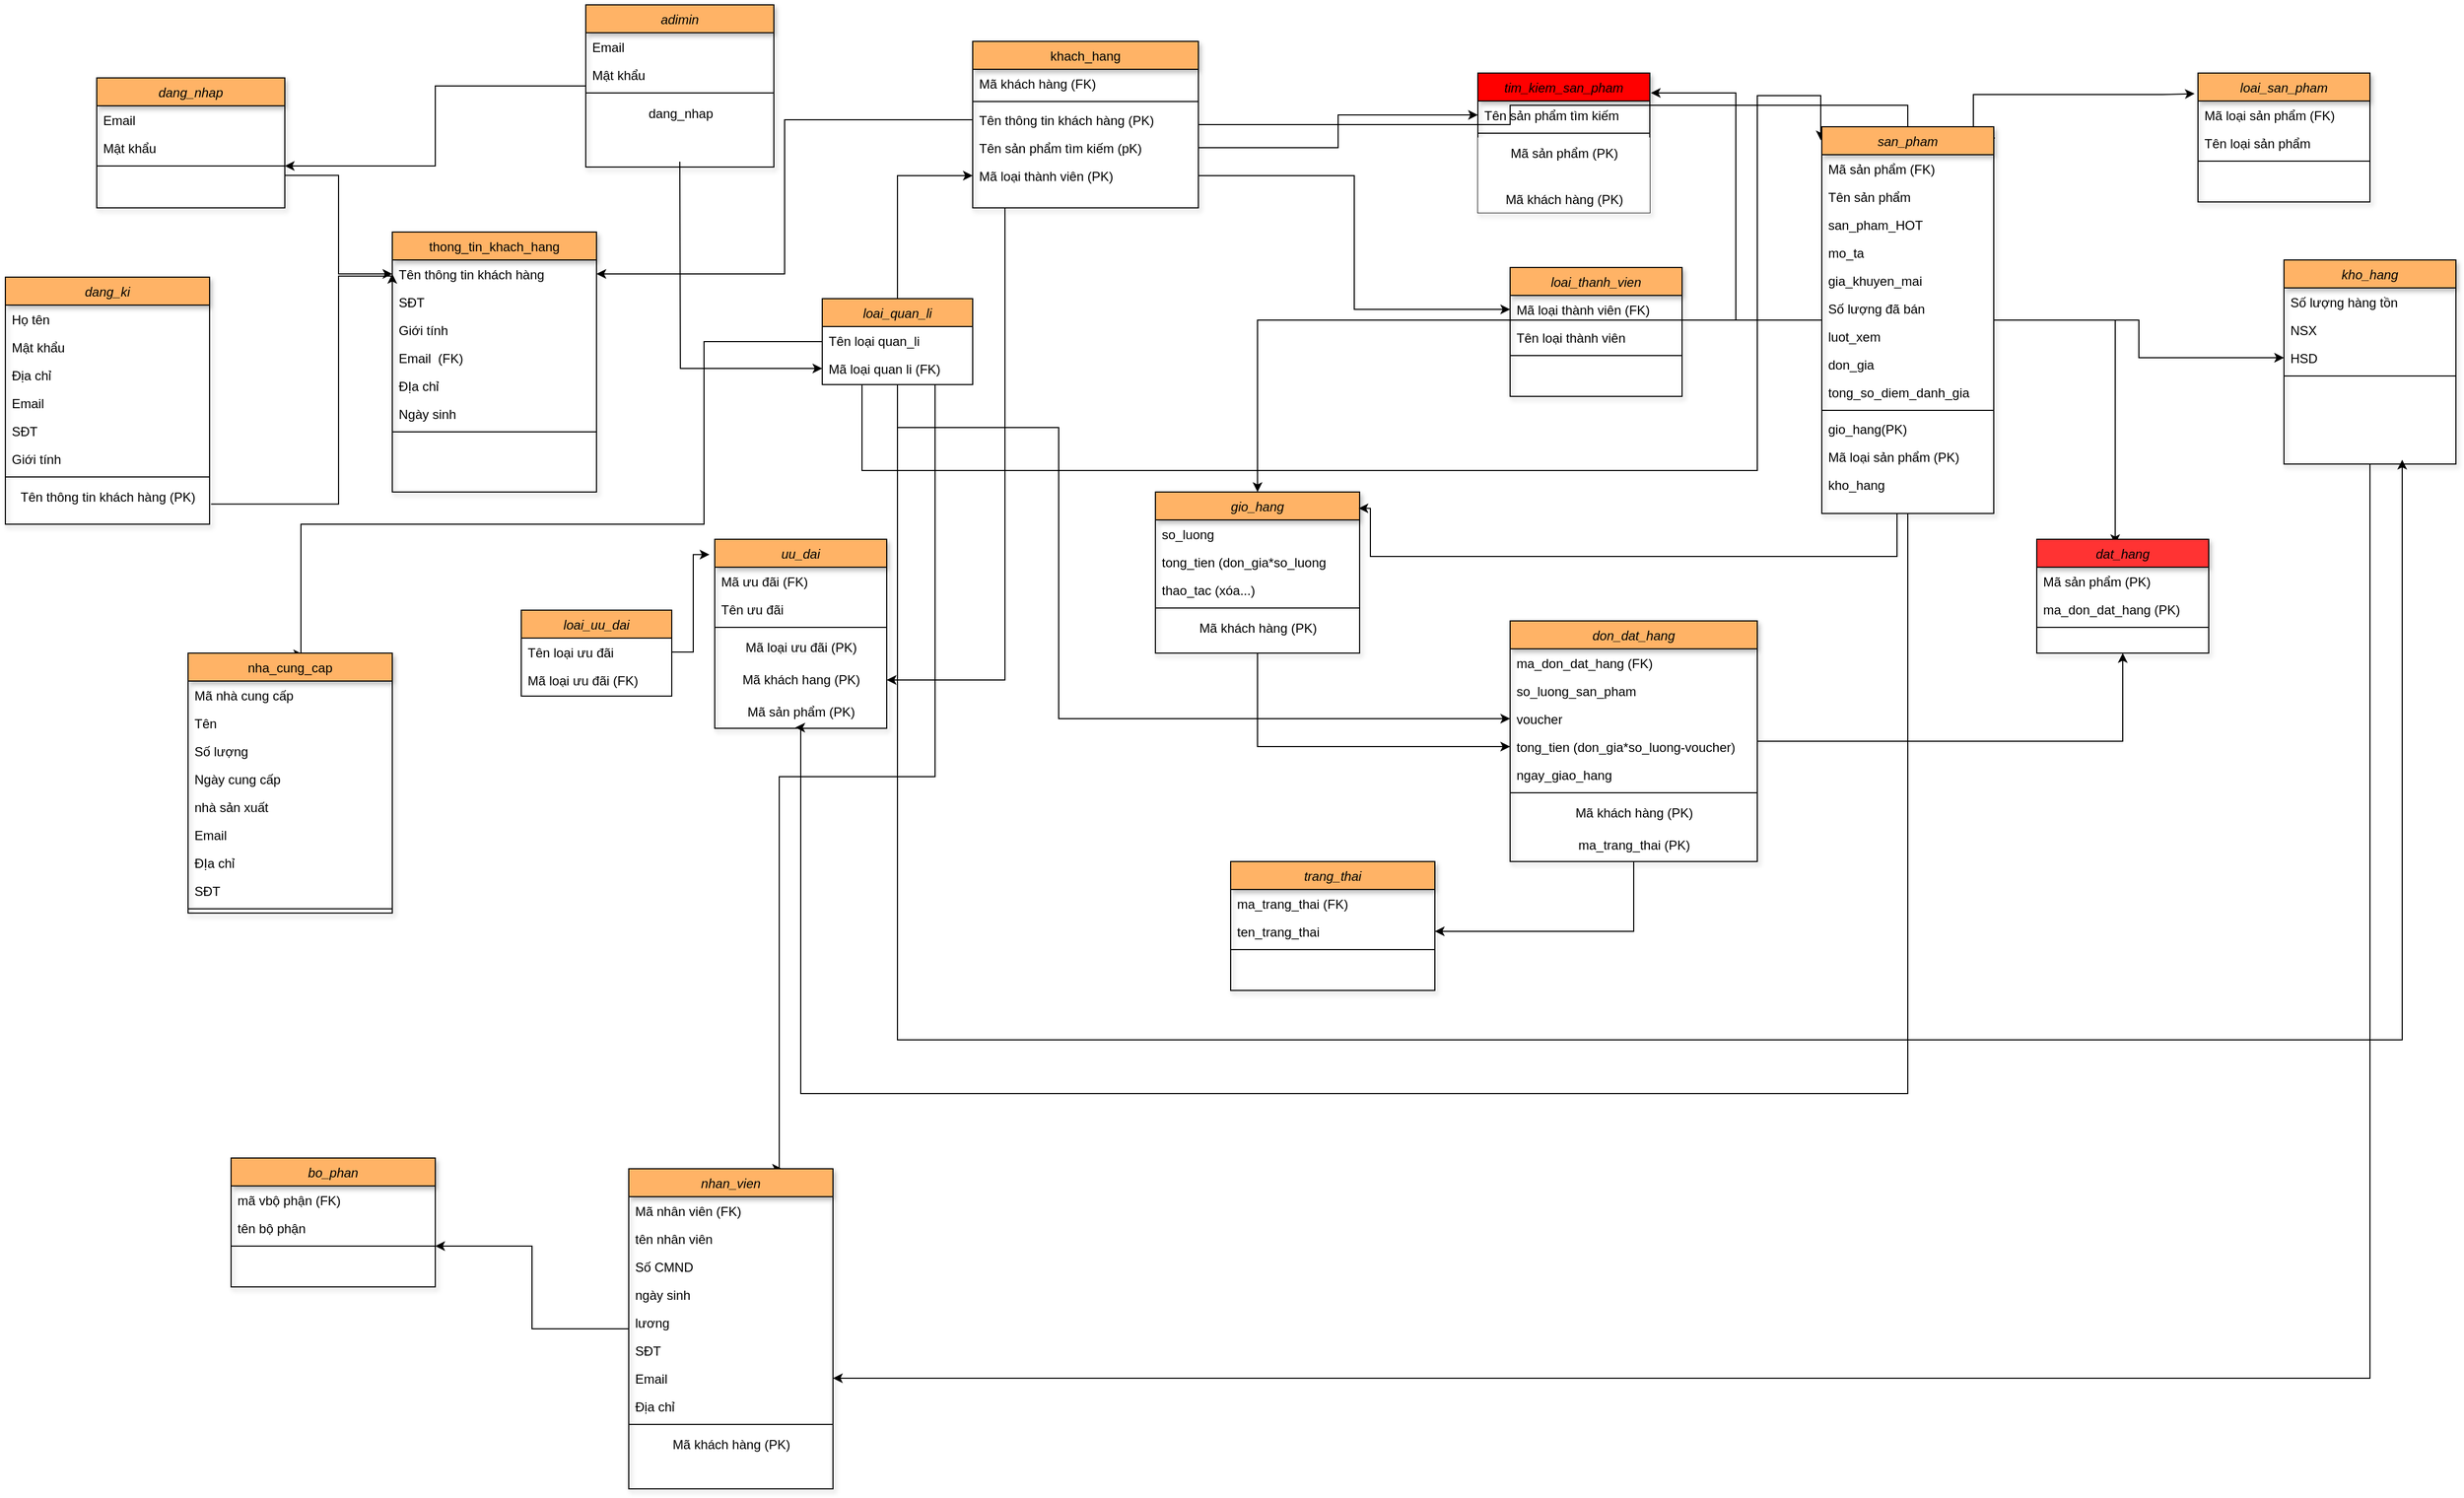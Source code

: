 <mxfile version="20.8.10" type="device" pages="2"><diagram id="C5RBs43oDa-KdzZeNtuy" name="Page-1"><mxGraphModel dx="3497" dy="2056" grid="1" gridSize="10" guides="1" tooltips="1" connect="1" arrows="1" fold="1" page="1" pageScale="1" pageWidth="827" pageHeight="1169" math="0" shadow="0"><root><mxCell id="WIyWlLk6GJQsqaUBKTNV-0"/><mxCell id="WIyWlLk6GJQsqaUBKTNV-1" parent="WIyWlLk6GJQsqaUBKTNV-0"/><mxCell id="0E9y2OOgJmnFyghAX6Ho-14" value="loai_uu_dai" style="swimlane;fontStyle=2;align=center;verticalAlign=top;childLayout=stackLayout;horizontal=1;startSize=26;horizontalStack=0;resizeParent=1;resizeLast=0;collapsible=1;marginBottom=0;rounded=0;shadow=0;strokeWidth=1;fillColor=#FFB366;" vertex="1" parent="WIyWlLk6GJQsqaUBKTNV-1"><mxGeometry x="-660" y="520" width="140" height="80" as="geometry"><mxRectangle x="230" y="140" width="160" height="26" as="alternateBounds"/></mxGeometry></mxCell><mxCell id="0E9y2OOgJmnFyghAX6Ho-16" value="Tên loại ưu đãi" style="text;align=left;verticalAlign=top;spacingLeft=4;spacingRight=4;overflow=hidden;rotatable=0;points=[[0,0.5],[1,0.5]];portConstraint=eastwest;rounded=0;shadow=0;html=0;" vertex="1" parent="0E9y2OOgJmnFyghAX6Ho-14"><mxGeometry y="26" width="140" height="26" as="geometry"/></mxCell><mxCell id="0E9y2OOgJmnFyghAX6Ho-15" value="Mã loại ưu đãi (FK)" style="text;align=left;verticalAlign=top;spacingLeft=4;spacingRight=4;overflow=hidden;rotatable=0;points=[[0,0.5],[1,0.5]];portConstraint=eastwest;shadow=1;" vertex="1" parent="0E9y2OOgJmnFyghAX6Ho-14"><mxGeometry y="52" width="140" height="26" as="geometry"/></mxCell><mxCell id="0E9y2OOgJmnFyghAX6Ho-143" style="edgeStyle=orthogonalEdgeStyle;rounded=0;orthogonalLoop=1;jettySize=auto;html=1;entryX=1;entryY=0.5;entryDx=0;entryDy=0;exitX=0;exitY=0.5;exitDx=0;exitDy=0;" edge="1" parent="WIyWlLk6GJQsqaUBKTNV-1" source="0E9y2OOgJmnFyghAX6Ho-56" target="0E9y2OOgJmnFyghAX6Ho-65"><mxGeometry relative="1" as="geometry"/></mxCell><mxCell id="0E9y2OOgJmnFyghAX6Ho-193" value="" style="edgeStyle=orthogonalEdgeStyle;rounded=0;orthogonalLoop=1;jettySize=auto;html=1;entryX=0.5;entryY=0;entryDx=0;entryDy=0;startArrow=none;" edge="1" parent="WIyWlLk6GJQsqaUBKTNV-1" source="0E9y2OOgJmnFyghAX6Ho-118" target="0E9y2OOgJmnFyghAX6Ho-151"><mxGeometry relative="1" as="geometry"/></mxCell><mxCell id="0E9y2OOgJmnFyghAX6Ho-260" value="" style="edgeStyle=orthogonalEdgeStyle;rounded=0;orthogonalLoop=1;jettySize=auto;html=1;" edge="1" parent="WIyWlLk6GJQsqaUBKTNV-1" source="0E9y2OOgJmnFyghAX6Ho-49" target="0E9y2OOgJmnFyghAX6Ho-257"><mxGeometry relative="1" as="geometry"><Array as="points"><mxPoint x="-210" y="585"/></Array></mxGeometry></mxCell><mxCell id="0E9y2OOgJmnFyghAX6Ho-49" value="khach_hang" style="swimlane;fontStyle=0;align=center;verticalAlign=top;childLayout=stackLayout;horizontal=1;startSize=26;horizontalStack=0;resizeParent=1;resizeLast=0;collapsible=1;marginBottom=0;rounded=0;shadow=1;strokeWidth=1;fillColor=#FFB366;" vertex="1" parent="WIyWlLk6GJQsqaUBKTNV-1"><mxGeometry x="-240" y="-9.5" width="210" height="155" as="geometry"><mxRectangle x="550" y="140" width="160" height="26" as="alternateBounds"/></mxGeometry></mxCell><mxCell id="0E9y2OOgJmnFyghAX6Ho-50" value="Mã khách hàng (FK)" style="text;align=left;verticalAlign=top;spacingLeft=4;spacingRight=4;overflow=hidden;rotatable=0;points=[[0,0.5],[1,0.5]];portConstraint=eastwest;" vertex="1" parent="0E9y2OOgJmnFyghAX6Ho-49"><mxGeometry y="26" width="210" height="26" as="geometry"/></mxCell><mxCell id="0E9y2OOgJmnFyghAX6Ho-55" value="" style="line;html=1;strokeWidth=1;align=left;verticalAlign=middle;spacingTop=-1;spacingLeft=3;spacingRight=3;rotatable=0;labelPosition=right;points=[];portConstraint=eastwest;" vertex="1" parent="0E9y2OOgJmnFyghAX6Ho-49"><mxGeometry y="52" width="210" height="8" as="geometry"/></mxCell><mxCell id="0E9y2OOgJmnFyghAX6Ho-56" value="Tên thông tin khách hàng (PK)" style="text;align=left;verticalAlign=top;spacingLeft=4;spacingRight=4;overflow=hidden;rotatable=0;points=[[0,0.5],[1,0.5]];portConstraint=eastwest;" vertex="1" parent="0E9y2OOgJmnFyghAX6Ho-49"><mxGeometry y="60" width="210" height="26" as="geometry"/></mxCell><mxCell id="0E9y2OOgJmnFyghAX6Ho-57" value="Tên sản phẩm tìm kiếm (pK)" style="text;align=left;verticalAlign=top;spacingLeft=4;spacingRight=4;overflow=hidden;rotatable=0;points=[[0,0.5],[1,0.5]];portConstraint=eastwest;" vertex="1" parent="0E9y2OOgJmnFyghAX6Ho-49"><mxGeometry y="86" width="210" height="26" as="geometry"/></mxCell><mxCell id="0E9y2OOgJmnFyghAX6Ho-90" value="Mã loại thành viên (PK)" style="text;align=left;verticalAlign=top;spacingLeft=4;spacingRight=4;overflow=hidden;rotatable=0;points=[[0,0.5],[1,0.5]];portConstraint=eastwest;" vertex="1" parent="0E9y2OOgJmnFyghAX6Ho-49"><mxGeometry y="112" width="210" height="26" as="geometry"/></mxCell><mxCell id="0E9y2OOgJmnFyghAX6Ho-42" value="uu_dai" style="swimlane;fontStyle=2;align=center;verticalAlign=top;childLayout=stackLayout;horizontal=1;startSize=26;horizontalStack=0;resizeParent=1;resizeLast=0;collapsible=1;marginBottom=0;rounded=0;shadow=1;strokeWidth=1;fillColor=#FFB366;" vertex="1" parent="WIyWlLk6GJQsqaUBKTNV-1"><mxGeometry x="-480" y="454" width="160" height="176" as="geometry"><mxRectangle x="230" y="140" width="160" height="26" as="alternateBounds"/></mxGeometry></mxCell><mxCell id="0E9y2OOgJmnFyghAX6Ho-43" value="Mã ưu đãi (FK)" style="text;align=left;verticalAlign=top;spacingLeft=4;spacingRight=4;overflow=hidden;rotatable=0;points=[[0,0.5],[1,0.5]];portConstraint=eastwest;" vertex="1" parent="0E9y2OOgJmnFyghAX6Ho-42"><mxGeometry y="26" width="160" height="26" as="geometry"/></mxCell><mxCell id="0E9y2OOgJmnFyghAX6Ho-44" value="Tên ưu đãi" style="text;align=left;verticalAlign=top;spacingLeft=4;spacingRight=4;overflow=hidden;rotatable=0;points=[[0,0.5],[1,0.5]];portConstraint=eastwest;rounded=0;shadow=0;html=0;" vertex="1" parent="0E9y2OOgJmnFyghAX6Ho-42"><mxGeometry y="52" width="160" height="26" as="geometry"/></mxCell><mxCell id="0E9y2OOgJmnFyghAX6Ho-46" value="" style="line;html=1;strokeWidth=1;align=left;verticalAlign=middle;spacingTop=-1;spacingLeft=3;spacingRight=3;rotatable=0;labelPosition=right;points=[];portConstraint=eastwest;" vertex="1" parent="0E9y2OOgJmnFyghAX6Ho-42"><mxGeometry y="78" width="160" height="8" as="geometry"/></mxCell><mxCell id="0E9y2OOgJmnFyghAX6Ho-149" value="&lt;span style=&quot;color: rgb(0, 0, 0); font-family: Helvetica; font-size: 12px; font-style: normal; font-variant-ligatures: normal; font-variant-caps: normal; font-weight: 400; letter-spacing: normal; orphans: 2; text-align: left; text-indent: 0px; text-transform: none; widows: 2; word-spacing: 0px; -webkit-text-stroke-width: 0px; background-color: rgb(251, 251, 251); text-decoration-thickness: initial; text-decoration-style: initial; text-decoration-color: initial; float: none; display: inline !important;&quot;&gt;Mã loại ưu đãi (PK)&lt;br&gt;&lt;/span&gt;" style="text;html=1;align=center;verticalAlign=middle;resizable=0;points=[];autosize=1;strokeColor=none;fillColor=none;" vertex="1" parent="0E9y2OOgJmnFyghAX6Ho-42"><mxGeometry y="86" width="160" height="30" as="geometry"/></mxCell><mxCell id="0E9y2OOgJmnFyghAX6Ho-257" value="Mã khách hang (PK)&lt;br&gt;" style="text;html=1;align=center;verticalAlign=middle;resizable=0;points=[];autosize=1;strokeColor=none;fillColor=none;" vertex="1" parent="0E9y2OOgJmnFyghAX6Ho-42"><mxGeometry y="116" width="160" height="30" as="geometry"/></mxCell><mxCell id="0E9y2OOgJmnFyghAX6Ho-258" value="Mã sản phẩm (PK)" style="text;html=1;align=center;verticalAlign=middle;resizable=0;points=[];autosize=1;strokeColor=none;fillColor=none;" vertex="1" parent="0E9y2OOgJmnFyghAX6Ho-42"><mxGeometry y="146" width="160" height="30" as="geometry"/></mxCell><mxCell id="0E9y2OOgJmnFyghAX6Ho-64" value="thong_tin_khach_hang" style="swimlane;fontStyle=0;align=center;verticalAlign=top;childLayout=stackLayout;horizontal=1;startSize=26;horizontalStack=0;resizeParent=1;resizeLast=0;collapsible=1;marginBottom=0;rounded=0;shadow=1;strokeWidth=1;fillColor=#FFB366;" vertex="1" parent="WIyWlLk6GJQsqaUBKTNV-1"><mxGeometry x="-780" y="168" width="190" height="242" as="geometry"><mxRectangle x="550" y="140" width="160" height="26" as="alternateBounds"/></mxGeometry></mxCell><mxCell id="0E9y2OOgJmnFyghAX6Ho-65" value="Tên thông tin khách hàng " style="text;align=left;verticalAlign=top;spacingLeft=4;spacingRight=4;overflow=hidden;rotatable=0;points=[[0,0.5],[1,0.5]];portConstraint=eastwest;" vertex="1" parent="0E9y2OOgJmnFyghAX6Ho-64"><mxGeometry y="26" width="190" height="26" as="geometry"/></mxCell><mxCell id="0E9y2OOgJmnFyghAX6Ho-66" value="SĐT " style="text;align=left;verticalAlign=top;spacingLeft=4;spacingRight=4;overflow=hidden;rotatable=0;points=[[0,0.5],[1,0.5]];portConstraint=eastwest;rounded=0;shadow=0;html=0;" vertex="1" parent="0E9y2OOgJmnFyghAX6Ho-64"><mxGeometry y="52" width="190" height="26" as="geometry"/></mxCell><mxCell id="0E9y2OOgJmnFyghAX6Ho-74" value="Giới tính" style="text;align=left;verticalAlign=top;spacingLeft=4;spacingRight=4;overflow=hidden;rotatable=0;points=[[0,0.5],[1,0.5]];portConstraint=eastwest;rounded=0;shadow=0;html=0;" vertex="1" parent="0E9y2OOgJmnFyghAX6Ho-64"><mxGeometry y="78" width="190" height="26" as="geometry"/></mxCell><mxCell id="0E9y2OOgJmnFyghAX6Ho-67" value="Email  (FK)" style="text;align=left;verticalAlign=top;spacingLeft=4;spacingRight=4;overflow=hidden;rotatable=0;points=[[0,0.5],[1,0.5]];portConstraint=eastwest;rounded=0;shadow=0;html=0;" vertex="1" parent="0E9y2OOgJmnFyghAX6Ho-64"><mxGeometry y="104" width="190" height="26" as="geometry"/></mxCell><mxCell id="0E9y2OOgJmnFyghAX6Ho-68" value="ĐỊa chỉ " style="text;align=left;verticalAlign=top;spacingLeft=4;spacingRight=4;overflow=hidden;rotatable=0;points=[[0,0.5],[1,0.5]];portConstraint=eastwest;rounded=0;shadow=0;html=0;" vertex="1" parent="0E9y2OOgJmnFyghAX6Ho-64"><mxGeometry y="130" width="190" height="26" as="geometry"/></mxCell><mxCell id="0E9y2OOgJmnFyghAX6Ho-69" value="Ngày sinh" style="text;align=left;verticalAlign=top;spacingLeft=4;spacingRight=4;overflow=hidden;rotatable=0;points=[[0,0.5],[1,0.5]];portConstraint=eastwest;rounded=0;shadow=0;html=0;" vertex="1" parent="0E9y2OOgJmnFyghAX6Ho-64"><mxGeometry y="156" width="190" height="26" as="geometry"/></mxCell><mxCell id="0E9y2OOgJmnFyghAX6Ho-70" value="" style="line;html=1;strokeWidth=1;align=left;verticalAlign=middle;spacingTop=-1;spacingLeft=3;spacingRight=3;rotatable=0;labelPosition=right;points=[];portConstraint=eastwest;" vertex="1" parent="0E9y2OOgJmnFyghAX6Ho-64"><mxGeometry y="182" width="190" height="8" as="geometry"/></mxCell><mxCell id="0E9y2OOgJmnFyghAX6Ho-85" value="loai_thanh_vien" style="swimlane;fontStyle=2;align=center;verticalAlign=top;childLayout=stackLayout;horizontal=1;startSize=26;horizontalStack=0;resizeParent=1;resizeLast=0;collapsible=1;marginBottom=0;rounded=0;shadow=1;strokeWidth=1;fillColor=#FFB366;" vertex="1" parent="WIyWlLk6GJQsqaUBKTNV-1"><mxGeometry x="260" y="201" width="160" height="120" as="geometry"><mxRectangle x="230" y="140" width="160" height="26" as="alternateBounds"/></mxGeometry></mxCell><mxCell id="0E9y2OOgJmnFyghAX6Ho-86" value="Mã loại thành viên (FK)" style="text;align=left;verticalAlign=top;spacingLeft=4;spacingRight=4;overflow=hidden;rotatable=0;points=[[0,0.5],[1,0.5]];portConstraint=eastwest;" vertex="1" parent="0E9y2OOgJmnFyghAX6Ho-85"><mxGeometry y="26" width="160" height="26" as="geometry"/></mxCell><mxCell id="0E9y2OOgJmnFyghAX6Ho-87" value="Tên loại thành viên&#10;" style="text;align=left;verticalAlign=top;spacingLeft=4;spacingRight=4;overflow=hidden;rotatable=0;points=[[0,0.5],[1,0.5]];portConstraint=eastwest;rounded=0;shadow=0;html=0;" vertex="1" parent="0E9y2OOgJmnFyghAX6Ho-85"><mxGeometry y="52" width="160" height="26" as="geometry"/></mxCell><mxCell id="0E9y2OOgJmnFyghAX6Ho-88" value="" style="line;html=1;strokeWidth=1;align=left;verticalAlign=middle;spacingTop=-1;spacingLeft=3;spacingRight=3;rotatable=0;labelPosition=right;points=[];portConstraint=eastwest;" vertex="1" parent="0E9y2OOgJmnFyghAX6Ho-85"><mxGeometry y="78" width="160" height="8" as="geometry"/></mxCell><mxCell id="0E9y2OOgJmnFyghAX6Ho-142" style="edgeStyle=orthogonalEdgeStyle;rounded=0;orthogonalLoop=1;jettySize=auto;html=1;entryX=0;entryY=0.5;entryDx=0;entryDy=0;exitX=1.007;exitY=0.707;exitDx=0;exitDy=0;exitPerimeter=0;" edge="1" parent="WIyWlLk6GJQsqaUBKTNV-1" source="0E9y2OOgJmnFyghAX6Ho-138" target="0E9y2OOgJmnFyghAX6Ho-65"><mxGeometry relative="1" as="geometry"><Array as="points"><mxPoint x="-830" y="421"/><mxPoint x="-830" y="209"/><mxPoint x="-780" y="209"/></Array></mxGeometry></mxCell><mxCell id="0E9y2OOgJmnFyghAX6Ho-92" value="dang_ki" style="swimlane;fontStyle=2;align=center;verticalAlign=top;childLayout=stackLayout;horizontal=1;startSize=26;horizontalStack=0;resizeParent=1;resizeLast=0;collapsible=1;marginBottom=0;rounded=0;shadow=1;strokeWidth=1;fillColor=#FFB366;" vertex="1" parent="WIyWlLk6GJQsqaUBKTNV-1"><mxGeometry x="-1140" y="210" width="190" height="230" as="geometry"><mxRectangle x="230" y="140" width="160" height="26" as="alternateBounds"/></mxGeometry></mxCell><mxCell id="0E9y2OOgJmnFyghAX6Ho-94" value="Họ tên" style="text;align=left;verticalAlign=top;spacingLeft=4;spacingRight=4;overflow=hidden;rotatable=0;points=[[0,0.5],[1,0.5]];portConstraint=eastwest;rounded=0;shadow=0;html=0;" vertex="1" parent="0E9y2OOgJmnFyghAX6Ho-92"><mxGeometry y="26" width="190" height="26" as="geometry"/></mxCell><mxCell id="0E9y2OOgJmnFyghAX6Ho-99" value="Mật khẩu" style="text;align=left;verticalAlign=top;spacingLeft=4;spacingRight=4;overflow=hidden;rotatable=0;points=[[0,0.5],[1,0.5]];portConstraint=eastwest;rounded=0;shadow=0;html=0;" vertex="1" parent="0E9y2OOgJmnFyghAX6Ho-92"><mxGeometry y="52" width="190" height="26" as="geometry"/></mxCell><mxCell id="0E9y2OOgJmnFyghAX6Ho-98" value="Địa chỉ" style="text;align=left;verticalAlign=top;spacingLeft=4;spacingRight=4;overflow=hidden;rotatable=0;points=[[0,0.5],[1,0.5]];portConstraint=eastwest;rounded=0;shadow=0;html=0;" vertex="1" parent="0E9y2OOgJmnFyghAX6Ho-92"><mxGeometry y="78" width="190" height="26" as="geometry"/></mxCell><mxCell id="0E9y2OOgJmnFyghAX6Ho-95" value="Email" style="text;align=left;verticalAlign=top;spacingLeft=4;spacingRight=4;overflow=hidden;rotatable=0;points=[[0,0.5],[1,0.5]];portConstraint=eastwest;rounded=0;shadow=0;html=0;" vertex="1" parent="0E9y2OOgJmnFyghAX6Ho-92"><mxGeometry y="104" width="190" height="26" as="geometry"/></mxCell><mxCell id="0E9y2OOgJmnFyghAX6Ho-100" value="SĐT" style="text;align=left;verticalAlign=top;spacingLeft=4;spacingRight=4;overflow=hidden;rotatable=0;points=[[0,0.5],[1,0.5]];portConstraint=eastwest;rounded=0;shadow=0;html=0;" vertex="1" parent="0E9y2OOgJmnFyghAX6Ho-92"><mxGeometry y="130" width="190" height="26" as="geometry"/></mxCell><mxCell id="0E9y2OOgJmnFyghAX6Ho-101" value="Giới tính" style="text;align=left;verticalAlign=top;spacingLeft=4;spacingRight=4;overflow=hidden;rotatable=0;points=[[0,0.5],[1,0.5]];portConstraint=eastwest;rounded=0;shadow=0;html=0;" vertex="1" parent="0E9y2OOgJmnFyghAX6Ho-92"><mxGeometry y="156" width="190" height="26" as="geometry"/></mxCell><mxCell id="0E9y2OOgJmnFyghAX6Ho-96" value="" style="line;html=1;strokeWidth=1;align=left;verticalAlign=middle;spacingTop=-1;spacingLeft=3;spacingRight=3;rotatable=0;labelPosition=right;points=[];portConstraint=eastwest;" vertex="1" parent="0E9y2OOgJmnFyghAX6Ho-92"><mxGeometry y="182" width="190" height="8" as="geometry"/></mxCell><mxCell id="0E9y2OOgJmnFyghAX6Ho-138" value="Tên thông tin khách hàng (PK)" style="text;html=1;align=center;verticalAlign=middle;resizable=0;points=[];autosize=1;strokeColor=none;fillColor=none;" vertex="1" parent="0E9y2OOgJmnFyghAX6Ho-92"><mxGeometry y="190" width="190" height="30" as="geometry"/></mxCell><mxCell id="0E9y2OOgJmnFyghAX6Ho-141" style="edgeStyle=orthogonalEdgeStyle;rounded=0;orthogonalLoop=1;jettySize=auto;html=1;entryX=0;entryY=0.5;entryDx=0;entryDy=0;exitX=1;exitY=0.75;exitDx=0;exitDy=0;" edge="1" parent="WIyWlLk6GJQsqaUBKTNV-1" source="0E9y2OOgJmnFyghAX6Ho-102" target="0E9y2OOgJmnFyghAX6Ho-65"><mxGeometry relative="1" as="geometry"><mxPoint x="-467.725" y="183.79" as="sourcePoint"/></mxGeometry></mxCell><mxCell id="0E9y2OOgJmnFyghAX6Ho-102" value="dang_nhap" style="swimlane;fontStyle=2;align=center;verticalAlign=top;childLayout=stackLayout;horizontal=1;startSize=26;horizontalStack=0;resizeParent=1;resizeLast=0;collapsible=1;marginBottom=0;rounded=0;shadow=1;strokeWidth=1;fillColor=#FFB366;" vertex="1" parent="WIyWlLk6GJQsqaUBKTNV-1"><mxGeometry x="-1055" y="24.5" width="175" height="121" as="geometry"><mxRectangle x="230" y="140" width="160" height="26" as="alternateBounds"/></mxGeometry></mxCell><mxCell id="0E9y2OOgJmnFyghAX6Ho-104" value="Email" style="text;align=left;verticalAlign=top;spacingLeft=4;spacingRight=4;overflow=hidden;rotatable=0;points=[[0,0.5],[1,0.5]];portConstraint=eastwest;rounded=0;shadow=0;html=0;" vertex="1" parent="0E9y2OOgJmnFyghAX6Ho-102"><mxGeometry y="26" width="175" height="26" as="geometry"/></mxCell><mxCell id="0E9y2OOgJmnFyghAX6Ho-105" value="Mật khẩu" style="text;align=left;verticalAlign=top;spacingLeft=4;spacingRight=4;overflow=hidden;rotatable=0;points=[[0,0.5],[1,0.5]];portConstraint=eastwest;rounded=0;shadow=0;html=0;" vertex="1" parent="0E9y2OOgJmnFyghAX6Ho-102"><mxGeometry y="52" width="175" height="26" as="geometry"/></mxCell><mxCell id="0E9y2OOgJmnFyghAX6Ho-110" value="" style="line;html=1;strokeWidth=1;align=left;verticalAlign=middle;spacingTop=-1;spacingLeft=3;spacingRight=3;rotatable=0;labelPosition=right;points=[];portConstraint=eastwest;" vertex="1" parent="0E9y2OOgJmnFyghAX6Ho-102"><mxGeometry y="78" width="175" height="8" as="geometry"/></mxCell><mxCell id="0E9y2OOgJmnFyghAX6Ho-112" value="tim_kiem_san_pham" style="swimlane;fontStyle=2;align=center;verticalAlign=top;childLayout=stackLayout;horizontal=1;startSize=26;horizontalStack=0;resizeParent=1;resizeLast=0;collapsible=1;marginBottom=0;rounded=0;shadow=1;strokeWidth=1;fillColor=#FF0000;" vertex="1" parent="WIyWlLk6GJQsqaUBKTNV-1"><mxGeometry x="230" y="20" width="160" height="130" as="geometry"><mxRectangle x="230" y="140" width="160" height="26" as="alternateBounds"/></mxGeometry></mxCell><mxCell id="0E9y2OOgJmnFyghAX6Ho-113" value="Tên sản phẩm tìm kiếm &#10;" style="text;align=left;verticalAlign=top;spacingLeft=4;spacingRight=4;overflow=hidden;rotatable=0;points=[[0,0.5],[1,0.5]];portConstraint=eastwest;" vertex="1" parent="0E9y2OOgJmnFyghAX6Ho-112"><mxGeometry y="26" width="160" height="26" as="geometry"/></mxCell><mxCell id="0E9y2OOgJmnFyghAX6Ho-116" value="" style="line;html=1;strokeWidth=1;align=left;verticalAlign=middle;spacingTop=-1;spacingLeft=3;spacingRight=3;rotatable=0;labelPosition=right;points=[];portConstraint=eastwest;" vertex="1" parent="0E9y2OOgJmnFyghAX6Ho-112"><mxGeometry y="52" width="160" height="8" as="geometry"/></mxCell><mxCell id="0E9y2OOgJmnFyghAX6Ho-134" value="Mã sản phẩm (PK)" style="text;html=1;align=center;verticalAlign=middle;resizable=0;points=[];autosize=1;strokeColor=none;fillColor=#FFFFFF;shadow=0;" vertex="1" parent="0E9y2OOgJmnFyghAX6Ho-112"><mxGeometry y="60" width="160" height="30" as="geometry"/></mxCell><mxCell id="0E9y2OOgJmnFyghAX6Ho-199" value="&lt;br&gt;&lt;span style=&quot;color: rgb(0, 0, 0); font-family: Helvetica; font-size: 12px; font-style: normal; font-variant-ligatures: normal; font-variant-caps: normal; font-weight: 400; letter-spacing: normal; orphans: 2; text-align: left; text-indent: 0px; text-transform: none; widows: 2; word-spacing: 0px; -webkit-text-stroke-width: 0px; background-color: rgb(251, 251, 251); text-decoration-thickness: initial; text-decoration-style: initial; text-decoration-color: initial; float: none; display: inline !important;&quot;&gt;Mã khách hàng (PK)&lt;/span&gt;&lt;br&gt;" style="text;html=1;align=center;verticalAlign=middle;resizable=0;points=[];autosize=1;strokeColor=none;fillColor=#FFFFFF;" vertex="1" parent="0E9y2OOgJmnFyghAX6Ho-112"><mxGeometry y="90" width="160" height="40" as="geometry"/></mxCell><mxCell id="0E9y2OOgJmnFyghAX6Ho-201" value="" style="edgeStyle=orthogonalEdgeStyle;rounded=0;orthogonalLoop=1;jettySize=auto;html=1;entryX=1.006;entryY=0.142;entryDx=0;entryDy=0;entryPerimeter=0;" edge="1" parent="WIyWlLk6GJQsqaUBKTNV-1" source="0E9y2OOgJmnFyghAX6Ho-118" target="0E9y2OOgJmnFyghAX6Ho-112"><mxGeometry relative="1" as="geometry"><mxPoint x="390" y="100" as="targetPoint"/></mxGeometry></mxCell><mxCell id="0E9y2OOgJmnFyghAX6Ho-209" value="" style="edgeStyle=orthogonalEdgeStyle;rounded=0;orthogonalLoop=1;jettySize=auto;html=1;entryX=0.456;entryY=0.042;entryDx=0;entryDy=0;entryPerimeter=0;" edge="1" parent="WIyWlLk6GJQsqaUBKTNV-1" source="0E9y2OOgJmnFyghAX6Ho-118" target="0E9y2OOgJmnFyghAX6Ho-203"><mxGeometry relative="1" as="geometry"/></mxCell><mxCell id="0E9y2OOgJmnFyghAX6Ho-128" value="loai_san_pham" style="swimlane;fontStyle=2;align=center;verticalAlign=top;childLayout=stackLayout;horizontal=1;startSize=26;horizontalStack=0;resizeParent=1;resizeLast=0;collapsible=1;marginBottom=0;rounded=0;shadow=1;strokeWidth=1;fillColor=#FFB366;" vertex="1" parent="WIyWlLk6GJQsqaUBKTNV-1"><mxGeometry x="900" y="20" width="160" height="120" as="geometry"><mxRectangle x="230" y="140" width="160" height="26" as="alternateBounds"/></mxGeometry></mxCell><mxCell id="0E9y2OOgJmnFyghAX6Ho-129" value="Mã loại sản phẩm (FK)" style="text;align=left;verticalAlign=top;spacingLeft=4;spacingRight=4;overflow=hidden;rotatable=0;points=[[0,0.5],[1,0.5]];portConstraint=eastwest;" vertex="1" parent="0E9y2OOgJmnFyghAX6Ho-128"><mxGeometry y="26" width="160" height="26" as="geometry"/></mxCell><mxCell id="0E9y2OOgJmnFyghAX6Ho-130" value="Tên loại sản phẩm" style="text;align=left;verticalAlign=top;spacingLeft=4;spacingRight=4;overflow=hidden;rotatable=0;points=[[0,0.5],[1,0.5]];portConstraint=eastwest;rounded=0;shadow=0;html=0;" vertex="1" parent="0E9y2OOgJmnFyghAX6Ho-128"><mxGeometry y="52" width="160" height="26" as="geometry"/></mxCell><mxCell id="0E9y2OOgJmnFyghAX6Ho-131" value="" style="line;html=1;strokeWidth=1;align=left;verticalAlign=middle;spacingTop=-1;spacingLeft=3;spacingRight=3;rotatable=0;labelPosition=right;points=[];portConstraint=eastwest;" vertex="1" parent="0E9y2OOgJmnFyghAX6Ho-128"><mxGeometry y="78" width="160" height="8" as="geometry"/></mxCell><mxCell id="0E9y2OOgJmnFyghAX6Ho-145" style="edgeStyle=orthogonalEdgeStyle;rounded=0;orthogonalLoop=1;jettySize=auto;html=1;entryX=0;entryY=0.5;entryDx=0;entryDy=0;" edge="1" parent="WIyWlLk6GJQsqaUBKTNV-1" source="0E9y2OOgJmnFyghAX6Ho-90" target="0E9y2OOgJmnFyghAX6Ho-86"><mxGeometry relative="1" as="geometry"/></mxCell><mxCell id="0E9y2OOgJmnFyghAX6Ho-146" style="edgeStyle=orthogonalEdgeStyle;rounded=0;orthogonalLoop=1;jettySize=auto;html=1;entryX=0;entryY=0.5;entryDx=0;entryDy=0;" edge="1" parent="WIyWlLk6GJQsqaUBKTNV-1" source="0E9y2OOgJmnFyghAX6Ho-57" target="0E9y2OOgJmnFyghAX6Ho-113"><mxGeometry relative="1" as="geometry"/></mxCell><mxCell id="0E9y2OOgJmnFyghAX6Ho-148" style="edgeStyle=orthogonalEdgeStyle;rounded=0;orthogonalLoop=1;jettySize=auto;html=1;entryX=-0.019;entryY=0.16;entryDx=0;entryDy=0;exitX=1.006;exitY=0.029;exitDx=0;exitDy=0;exitPerimeter=0;entryPerimeter=0;" edge="1" parent="WIyWlLk6GJQsqaUBKTNV-1" source="0E9y2OOgJmnFyghAX6Ho-118" target="0E9y2OOgJmnFyghAX6Ho-128"><mxGeometry relative="1" as="geometry"><Array as="points"><mxPoint x="691" y="80"/><mxPoint x="691" y="40"/><mxPoint x="867" y="40"/></Array></mxGeometry></mxCell><mxCell id="0E9y2OOgJmnFyghAX6Ho-183" value="" style="edgeStyle=orthogonalEdgeStyle;rounded=0;orthogonalLoop=1;jettySize=auto;html=1;entryX=0;entryY=0.5;entryDx=0;entryDy=0;" edge="1" parent="WIyWlLk6GJQsqaUBKTNV-1" source="0E9y2OOgJmnFyghAX6Ho-151" target="0E9y2OOgJmnFyghAX6Ho-172"><mxGeometry relative="1" as="geometry"><mxPoint x="-70" y="525" as="targetPoint"/></mxGeometry></mxCell><mxCell id="0E9y2OOgJmnFyghAX6Ho-151" value="gio_hang" style="swimlane;fontStyle=2;align=center;verticalAlign=top;childLayout=stackLayout;horizontal=1;startSize=26;horizontalStack=0;resizeParent=1;resizeLast=0;collapsible=1;marginBottom=0;rounded=0;shadow=1;strokeWidth=1;fillColor=#FFB366;" vertex="1" parent="WIyWlLk6GJQsqaUBKTNV-1"><mxGeometry x="-70" y="410" width="190" height="150" as="geometry"><mxRectangle x="230" y="140" width="160" height="26" as="alternateBounds"/></mxGeometry></mxCell><mxCell id="0E9y2OOgJmnFyghAX6Ho-152" value="so_luong" style="text;align=left;verticalAlign=top;spacingLeft=4;spacingRight=4;overflow=hidden;rotatable=0;points=[[0,0.5],[1,0.5]];portConstraint=eastwest;rounded=0;shadow=0;html=0;" vertex="1" parent="0E9y2OOgJmnFyghAX6Ho-151"><mxGeometry y="26" width="190" height="26" as="geometry"/></mxCell><mxCell id="0E9y2OOgJmnFyghAX6Ho-153" value="tong_tien (don_gia*so_luong" style="text;align=left;verticalAlign=top;spacingLeft=4;spacingRight=4;overflow=hidden;rotatable=0;points=[[0,0.5],[1,0.5]];portConstraint=eastwest;rounded=0;shadow=0;html=0;" vertex="1" parent="0E9y2OOgJmnFyghAX6Ho-151"><mxGeometry y="52" width="190" height="26" as="geometry"/></mxCell><mxCell id="0E9y2OOgJmnFyghAX6Ho-154" value="thao_tac (xóa...)" style="text;align=left;verticalAlign=top;spacingLeft=4;spacingRight=4;overflow=hidden;rotatable=0;points=[[0,0.5],[1,0.5]];portConstraint=eastwest;rounded=0;shadow=0;html=0;" vertex="1" parent="0E9y2OOgJmnFyghAX6Ho-151"><mxGeometry y="78" width="190" height="26" as="geometry"/></mxCell><mxCell id="0E9y2OOgJmnFyghAX6Ho-158" value="" style="line;html=1;strokeWidth=1;align=left;verticalAlign=middle;spacingTop=-1;spacingLeft=3;spacingRight=3;rotatable=0;labelPosition=right;points=[];portConstraint=eastwest;" vertex="1" parent="0E9y2OOgJmnFyghAX6Ho-151"><mxGeometry y="104" width="190" height="8" as="geometry"/></mxCell><mxCell id="0E9y2OOgJmnFyghAX6Ho-197" value="Mã khách hàng (PK)" style="text;html=1;align=center;verticalAlign=middle;resizable=0;points=[];autosize=1;strokeColor=none;fillColor=none;" vertex="1" parent="0E9y2OOgJmnFyghAX6Ho-151"><mxGeometry y="112" width="190" height="30" as="geometry"/></mxCell><mxCell id="0E9y2OOgJmnFyghAX6Ho-162" value="" style="edgeStyle=orthogonalEdgeStyle;rounded=0;orthogonalLoop=1;jettySize=auto;html=1;entryX=-0.031;entryY=0.081;entryDx=0;entryDy=0;entryPerimeter=0;" edge="1" parent="WIyWlLk6GJQsqaUBKTNV-1" source="0E9y2OOgJmnFyghAX6Ho-16" target="0E9y2OOgJmnFyghAX6Ho-42"><mxGeometry relative="1" as="geometry"/></mxCell><mxCell id="0E9y2OOgJmnFyghAX6Ho-211" value="" style="edgeStyle=orthogonalEdgeStyle;rounded=0;orthogonalLoop=1;jettySize=auto;html=1;entryX=0.5;entryY=1;entryDx=0;entryDy=0;" edge="1" parent="WIyWlLk6GJQsqaUBKTNV-1" source="0E9y2OOgJmnFyghAX6Ho-170" target="0E9y2OOgJmnFyghAX6Ho-203"><mxGeometry relative="1" as="geometry"><mxPoint x="940" y="410" as="targetPoint"/></mxGeometry></mxCell><mxCell id="0E9y2OOgJmnFyghAX6Ho-170" value="don_dat_hang" style="swimlane;fontStyle=2;align=center;verticalAlign=top;childLayout=stackLayout;horizontal=1;startSize=26;horizontalStack=0;resizeParent=1;resizeLast=0;collapsible=1;marginBottom=0;rounded=0;shadow=1;strokeWidth=1;fillColor=#FFB366;" vertex="1" parent="WIyWlLk6GJQsqaUBKTNV-1"><mxGeometry x="260" y="530" width="230" height="224" as="geometry"><mxRectangle x="230" y="140" width="160" height="26" as="alternateBounds"/></mxGeometry></mxCell><mxCell id="0E9y2OOgJmnFyghAX6Ho-207" value="ma_don_dat_hang (FK)" style="text;align=left;verticalAlign=top;spacingLeft=4;spacingRight=4;overflow=hidden;rotatable=0;points=[[0,0.5],[1,0.5]];portConstraint=eastwest;rounded=0;shadow=0;html=0;" vertex="1" parent="0E9y2OOgJmnFyghAX6Ho-170"><mxGeometry y="26" width="230" height="26" as="geometry"/></mxCell><mxCell id="0E9y2OOgJmnFyghAX6Ho-171" value="so_luong_san_pham" style="text;align=left;verticalAlign=top;spacingLeft=4;spacingRight=4;overflow=hidden;rotatable=0;points=[[0,0.5],[1,0.5]];portConstraint=eastwest;rounded=0;shadow=0;html=0;" vertex="1" parent="0E9y2OOgJmnFyghAX6Ho-170"><mxGeometry y="52" width="230" height="26" as="geometry"/></mxCell><mxCell id="0E9y2OOgJmnFyghAX6Ho-173" value="voucher" style="text;align=left;verticalAlign=top;spacingLeft=4;spacingRight=4;overflow=hidden;rotatable=0;points=[[0,0.5],[1,0.5]];portConstraint=eastwest;rounded=0;shadow=0;html=0;" vertex="1" parent="0E9y2OOgJmnFyghAX6Ho-170"><mxGeometry y="78" width="230" height="26" as="geometry"/></mxCell><mxCell id="0E9y2OOgJmnFyghAX6Ho-172" value="tong_tien (don_gia*so_luong-voucher)" style="text;align=left;verticalAlign=top;spacingLeft=4;spacingRight=4;overflow=hidden;rotatable=0;points=[[0,0.5],[1,0.5]];portConstraint=eastwest;rounded=0;shadow=0;html=0;" vertex="1" parent="0E9y2OOgJmnFyghAX6Ho-170"><mxGeometry y="104" width="230" height="26" as="geometry"/></mxCell><mxCell id="0E9y2OOgJmnFyghAX6Ho-227" value="ngay_giao_hang" style="text;align=left;verticalAlign=top;spacingLeft=4;spacingRight=4;overflow=hidden;rotatable=0;points=[[0,0.5],[1,0.5]];portConstraint=eastwest;rounded=0;shadow=0;html=0;" vertex="1" parent="0E9y2OOgJmnFyghAX6Ho-170"><mxGeometry y="130" width="230" height="26" as="geometry"/></mxCell><mxCell id="0E9y2OOgJmnFyghAX6Ho-174" value="" style="line;html=1;strokeWidth=1;align=left;verticalAlign=middle;spacingTop=-1;spacingLeft=3;spacingRight=3;rotatable=0;labelPosition=right;points=[];portConstraint=eastwest;" vertex="1" parent="0E9y2OOgJmnFyghAX6Ho-170"><mxGeometry y="156" width="230" height="8" as="geometry"/></mxCell><mxCell id="0E9y2OOgJmnFyghAX6Ho-218" value="Mã khách hàng (PK)" style="text;html=1;align=center;verticalAlign=middle;resizable=0;points=[];autosize=1;strokeColor=none;fillColor=none;" vertex="1" parent="0E9y2OOgJmnFyghAX6Ho-170"><mxGeometry y="164" width="230" height="30" as="geometry"/></mxCell><mxCell id="0E9y2OOgJmnFyghAX6Ho-226" value="ma_trang_thai (PK)" style="text;html=1;align=center;verticalAlign=middle;resizable=0;points=[];autosize=1;strokeColor=none;fillColor=none;" vertex="1" parent="0E9y2OOgJmnFyghAX6Ho-170"><mxGeometry y="194" width="230" height="30" as="geometry"/></mxCell><mxCell id="0E9y2OOgJmnFyghAX6Ho-189" value="" style="edgeStyle=orthogonalEdgeStyle;rounded=0;orthogonalLoop=1;jettySize=auto;html=1;entryX=0.995;entryY=0.101;entryDx=0;entryDy=0;entryPerimeter=0;" edge="1" parent="WIyWlLk6GJQsqaUBKTNV-1" source="0E9y2OOgJmnFyghAX6Ho-118" target="0E9y2OOgJmnFyghAX6Ho-151"><mxGeometry relative="1" as="geometry"><mxPoint x="620" y="350" as="sourcePoint"/><mxPoint x="130" y="470" as="targetPoint"/><Array as="points"><mxPoint x="620" y="470"/><mxPoint x="130" y="470"/><mxPoint x="130" y="426"/></Array></mxGeometry></mxCell><mxCell id="0E9y2OOgJmnFyghAX6Ho-203" value="dat_hang" style="swimlane;fontStyle=2;align=center;verticalAlign=top;childLayout=stackLayout;horizontal=1;startSize=26;horizontalStack=0;resizeParent=1;resizeLast=0;collapsible=1;marginBottom=0;rounded=0;shadow=1;strokeWidth=1;fillColor=#FF3333;" vertex="1" parent="WIyWlLk6GJQsqaUBKTNV-1"><mxGeometry x="750" y="454" width="160" height="106" as="geometry"><mxRectangle x="230" y="140" width="160" height="26" as="alternateBounds"/></mxGeometry></mxCell><mxCell id="0E9y2OOgJmnFyghAX6Ho-204" value="Mã sản phẩm (PK)" style="text;align=left;verticalAlign=top;spacingLeft=4;spacingRight=4;overflow=hidden;rotatable=0;points=[[0,0.5],[1,0.5]];portConstraint=eastwest;" vertex="1" parent="0E9y2OOgJmnFyghAX6Ho-203"><mxGeometry y="26" width="160" height="26" as="geometry"/></mxCell><mxCell id="0E9y2OOgJmnFyghAX6Ho-205" value="ma_don_dat_hang (PK)" style="text;align=left;verticalAlign=top;spacingLeft=4;spacingRight=4;overflow=hidden;rotatable=0;points=[[0,0.5],[1,0.5]];portConstraint=eastwest;rounded=0;shadow=0;html=0;" vertex="1" parent="0E9y2OOgJmnFyghAX6Ho-203"><mxGeometry y="52" width="160" height="26" as="geometry"/></mxCell><mxCell id="0E9y2OOgJmnFyghAX6Ho-206" value="" style="line;html=1;strokeWidth=1;align=left;verticalAlign=middle;spacingTop=-1;spacingLeft=3;spacingRight=3;rotatable=0;labelPosition=right;points=[];portConstraint=eastwest;" vertex="1" parent="0E9y2OOgJmnFyghAX6Ho-203"><mxGeometry y="78" width="160" height="8" as="geometry"/></mxCell><mxCell id="0E9y2OOgJmnFyghAX6Ho-220" value="trang_thai" style="swimlane;fontStyle=2;align=center;verticalAlign=top;childLayout=stackLayout;horizontal=1;startSize=26;horizontalStack=0;resizeParent=1;resizeLast=0;collapsible=1;marginBottom=0;rounded=0;shadow=1;strokeWidth=1;fillColor=#FFB366;" vertex="1" parent="WIyWlLk6GJQsqaUBKTNV-1"><mxGeometry y="754" width="190" height="120" as="geometry"><mxRectangle x="230" y="140" width="160" height="26" as="alternateBounds"/></mxGeometry></mxCell><mxCell id="0E9y2OOgJmnFyghAX6Ho-221" value="ma_trang_thai (FK)" style="text;align=left;verticalAlign=top;spacingLeft=4;spacingRight=4;overflow=hidden;rotatable=0;points=[[0,0.5],[1,0.5]];portConstraint=eastwest;rounded=0;shadow=0;html=0;" vertex="1" parent="0E9y2OOgJmnFyghAX6Ho-220"><mxGeometry y="26" width="190" height="26" as="geometry"/></mxCell><mxCell id="0E9y2OOgJmnFyghAX6Ho-222" value="ten_trang_thai" style="text;align=left;verticalAlign=top;spacingLeft=4;spacingRight=4;overflow=hidden;rotatable=0;points=[[0,0.5],[1,0.5]];portConstraint=eastwest;rounded=0;shadow=0;html=0;" vertex="1" parent="0E9y2OOgJmnFyghAX6Ho-220"><mxGeometry y="52" width="190" height="26" as="geometry"/></mxCell><mxCell id="0E9y2OOgJmnFyghAX6Ho-224" value="" style="line;html=1;strokeWidth=1;align=left;verticalAlign=middle;spacingTop=-1;spacingLeft=3;spacingRight=3;rotatable=0;labelPosition=right;points=[];portConstraint=eastwest;" vertex="1" parent="0E9y2OOgJmnFyghAX6Ho-220"><mxGeometry y="78" width="190" height="8" as="geometry"/></mxCell><mxCell id="0E9y2OOgJmnFyghAX6Ho-230" value="" style="edgeStyle=orthogonalEdgeStyle;rounded=0;orthogonalLoop=1;jettySize=auto;html=1;" edge="1" parent="WIyWlLk6GJQsqaUBKTNV-1" source="0E9y2OOgJmnFyghAX6Ho-226" target="0E9y2OOgJmnFyghAX6Ho-222"><mxGeometry relative="1" as="geometry"/></mxCell><mxCell id="0E9y2OOgJmnFyghAX6Ho-236" value="" style="edgeStyle=orthogonalEdgeStyle;rounded=0;orthogonalLoop=1;jettySize=auto;html=1;" edge="1" parent="WIyWlLk6GJQsqaUBKTNV-1" source="0E9y2OOgJmnFyghAX6Ho-232" target="0E9y2OOgJmnFyghAX6Ho-110"><mxGeometry relative="1" as="geometry"/></mxCell><mxCell id="0E9y2OOgJmnFyghAX6Ho-232" value="adimin" style="swimlane;fontStyle=2;align=center;verticalAlign=top;childLayout=stackLayout;horizontal=1;startSize=26;horizontalStack=0;resizeParent=1;resizeLast=0;collapsible=1;marginBottom=0;rounded=0;shadow=1;strokeWidth=1;fillColor=#FFB366;" vertex="1" parent="WIyWlLk6GJQsqaUBKTNV-1"><mxGeometry x="-600" y="-43.5" width="175" height="151" as="geometry"><mxRectangle x="230" y="140" width="160" height="26" as="alternateBounds"/></mxGeometry></mxCell><mxCell id="0E9y2OOgJmnFyghAX6Ho-233" value="Email" style="text;align=left;verticalAlign=top;spacingLeft=4;spacingRight=4;overflow=hidden;rotatable=0;points=[[0,0.5],[1,0.5]];portConstraint=eastwest;rounded=0;shadow=0;html=0;" vertex="1" parent="0E9y2OOgJmnFyghAX6Ho-232"><mxGeometry y="26" width="175" height="26" as="geometry"/></mxCell><mxCell id="0E9y2OOgJmnFyghAX6Ho-234" value="Mật khẩu" style="text;align=left;verticalAlign=top;spacingLeft=4;spacingRight=4;overflow=hidden;rotatable=0;points=[[0,0.5],[1,0.5]];portConstraint=eastwest;rounded=0;shadow=0;html=0;" vertex="1" parent="0E9y2OOgJmnFyghAX6Ho-232"><mxGeometry y="52" width="175" height="26" as="geometry"/></mxCell><mxCell id="0E9y2OOgJmnFyghAX6Ho-235" value="" style="line;html=1;strokeWidth=1;align=left;verticalAlign=middle;spacingTop=-1;spacingLeft=3;spacingRight=3;rotatable=0;labelPosition=right;points=[];portConstraint=eastwest;" vertex="1" parent="0E9y2OOgJmnFyghAX6Ho-232"><mxGeometry y="78" width="175" height="8" as="geometry"/></mxCell><mxCell id="0E9y2OOgJmnFyghAX6Ho-237" value="dang_nhap" style="text;html=1;align=center;verticalAlign=middle;resizable=0;points=[];autosize=1;strokeColor=none;fillColor=none;" vertex="1" parent="0E9y2OOgJmnFyghAX6Ho-232"><mxGeometry y="86" width="175" height="30" as="geometry"/></mxCell><mxCell id="0E9y2OOgJmnFyghAX6Ho-253" value="" style="edgeStyle=orthogonalEdgeStyle;rounded=0;orthogonalLoop=1;jettySize=auto;html=1;" edge="1" parent="WIyWlLk6GJQsqaUBKTNV-1" source="0E9y2OOgJmnFyghAX6Ho-248" target="0E9y2OOgJmnFyghAX6Ho-90"><mxGeometry relative="1" as="geometry"/></mxCell><mxCell id="0E9y2OOgJmnFyghAX6Ho-254" value="" style="edgeStyle=orthogonalEdgeStyle;rounded=0;orthogonalLoop=1;jettySize=auto;html=1;entryX=-0.006;entryY=0.035;entryDx=0;entryDy=0;entryPerimeter=0;" edge="1" parent="WIyWlLk6GJQsqaUBKTNV-1" source="0E9y2OOgJmnFyghAX6Ho-248" target="0E9y2OOgJmnFyghAX6Ho-118"><mxGeometry relative="1" as="geometry"><Array as="points"><mxPoint x="-343" y="390"/><mxPoint x="490" y="390"/><mxPoint x="490" y="41"/></Array></mxGeometry></mxCell><mxCell id="0E9y2OOgJmnFyghAX6Ho-255" value="" style="edgeStyle=orthogonalEdgeStyle;rounded=0;orthogonalLoop=1;jettySize=auto;html=1;" edge="1" parent="WIyWlLk6GJQsqaUBKTNV-1" source="0E9y2OOgJmnFyghAX6Ho-248" target="0E9y2OOgJmnFyghAX6Ho-170"><mxGeometry relative="1" as="geometry"><Array as="points"><mxPoint x="-160" y="350"/><mxPoint x="-160" y="621"/></Array></mxGeometry></mxCell><mxCell id="0E9y2OOgJmnFyghAX6Ho-298" value="" style="edgeStyle=orthogonalEdgeStyle;rounded=0;orthogonalLoop=1;jettySize=auto;html=1;entryX=0.563;entryY=0.005;entryDx=0;entryDy=0;entryPerimeter=0;" edge="1" parent="WIyWlLk6GJQsqaUBKTNV-1" source="0E9y2OOgJmnFyghAX6Ho-248" target="0E9y2OOgJmnFyghAX6Ho-271"><mxGeometry relative="1" as="geometry"><Array as="points"><mxPoint x="-490" y="270"/><mxPoint x="-490" y="440"/><mxPoint x="-865" y="440"/><mxPoint x="-865" y="561"/></Array></mxGeometry></mxCell><mxCell id="0E9y2OOgJmnFyghAX6Ho-248" value="loai_quan_li" style="swimlane;fontStyle=2;align=center;verticalAlign=top;childLayout=stackLayout;horizontal=1;startSize=26;horizontalStack=0;resizeParent=1;resizeLast=0;collapsible=1;marginBottom=0;rounded=0;shadow=0;strokeWidth=1;fillColor=#FFB366;" vertex="1" parent="WIyWlLk6GJQsqaUBKTNV-1"><mxGeometry x="-380" y="230" width="140" height="80" as="geometry"><mxRectangle x="230" y="140" width="160" height="26" as="alternateBounds"/></mxGeometry></mxCell><mxCell id="0E9y2OOgJmnFyghAX6Ho-249" value="Tên loại quan_li" style="text;align=left;verticalAlign=top;spacingLeft=4;spacingRight=4;overflow=hidden;rotatable=0;points=[[0,0.5],[1,0.5]];portConstraint=eastwest;rounded=0;shadow=0;html=0;" vertex="1" parent="0E9y2OOgJmnFyghAX6Ho-248"><mxGeometry y="26" width="140" height="26" as="geometry"/></mxCell><mxCell id="0E9y2OOgJmnFyghAX6Ho-250" value="Mã loại quan li (FK)" style="text;align=left;verticalAlign=top;spacingLeft=4;spacingRight=4;overflow=hidden;rotatable=0;points=[[0,0.5],[1,0.5]];portConstraint=eastwest;shadow=1;" vertex="1" parent="0E9y2OOgJmnFyghAX6Ho-248"><mxGeometry y="52" width="140" height="26" as="geometry"/></mxCell><mxCell id="0E9y2OOgJmnFyghAX6Ho-252" value="" style="edgeStyle=orthogonalEdgeStyle;rounded=0;orthogonalLoop=1;jettySize=auto;html=1;" edge="1" parent="WIyWlLk6GJQsqaUBKTNV-1" target="0E9y2OOgJmnFyghAX6Ho-250"><mxGeometry relative="1" as="geometry"><mxPoint x="-512.5" y="102.5" as="sourcePoint"/></mxGeometry></mxCell><mxCell id="0E9y2OOgJmnFyghAX6Ho-261" value="" style="edgeStyle=orthogonalEdgeStyle;rounded=0;orthogonalLoop=1;jettySize=auto;html=1;entryX=0.5;entryY=0;entryDx=0;entryDy=0;endArrow=none;" edge="1" parent="WIyWlLk6GJQsqaUBKTNV-1" source="0E9y2OOgJmnFyghAX6Ho-49" target="0E9y2OOgJmnFyghAX6Ho-118"><mxGeometry relative="1" as="geometry"><mxPoint x="-135.0" y="145.5" as="sourcePoint"/><mxPoint x="25.0" y="410" as="targetPoint"/></mxGeometry></mxCell><mxCell id="0E9y2OOgJmnFyghAX6Ho-262" value="" style="edgeStyle=orthogonalEdgeStyle;rounded=0;orthogonalLoop=1;jettySize=auto;html=1;entryX=0.469;entryY=0.975;entryDx=0;entryDy=0;entryPerimeter=0;" edge="1" parent="WIyWlLk6GJQsqaUBKTNV-1" source="0E9y2OOgJmnFyghAX6Ho-118" target="0E9y2OOgJmnFyghAX6Ho-258"><mxGeometry relative="1" as="geometry"><Array as="points"><mxPoint x="630" y="970"/><mxPoint x="-400" y="970"/><mxPoint x="-400" y="629"/></Array></mxGeometry></mxCell><mxCell id="0E9y2OOgJmnFyghAX6Ho-270" value="" style="edgeStyle=orthogonalEdgeStyle;rounded=0;orthogonalLoop=1;jettySize=auto;html=1;" edge="1" parent="WIyWlLk6GJQsqaUBKTNV-1" source="0E9y2OOgJmnFyghAX6Ho-118" target="0E9y2OOgJmnFyghAX6Ho-123"><mxGeometry relative="1" as="geometry"/></mxCell><mxCell id="0E9y2OOgJmnFyghAX6Ho-118" value="san_pham" style="swimlane;fontStyle=2;align=center;verticalAlign=top;childLayout=stackLayout;horizontal=1;startSize=26;horizontalStack=0;resizeParent=1;resizeLast=0;collapsible=1;marginBottom=0;rounded=0;shadow=1;strokeWidth=1;fillColor=#FFB366;" vertex="1" parent="WIyWlLk6GJQsqaUBKTNV-1"><mxGeometry x="550" y="70" width="160" height="360" as="geometry"><mxRectangle x="230" y="140" width="160" height="26" as="alternateBounds"/></mxGeometry></mxCell><mxCell id="0E9y2OOgJmnFyghAX6Ho-119" value="Mã sản phẩm (FK)" style="text;align=left;verticalAlign=top;spacingLeft=4;spacingRight=4;overflow=hidden;rotatable=0;points=[[0,0.5],[1,0.5]];portConstraint=eastwest;rounded=0;shadow=0;html=0;" vertex="1" parent="0E9y2OOgJmnFyghAX6Ho-118"><mxGeometry y="26" width="160" height="26" as="geometry"/></mxCell><mxCell id="0E9y2OOgJmnFyghAX6Ho-120" value="Tên sản phẩm" style="text;align=left;verticalAlign=top;spacingLeft=4;spacingRight=4;overflow=hidden;rotatable=0;points=[[0,0.5],[1,0.5]];portConstraint=eastwest;rounded=0;shadow=0;html=0;" vertex="1" parent="0E9y2OOgJmnFyghAX6Ho-118"><mxGeometry y="52" width="160" height="26" as="geometry"/></mxCell><mxCell id="0E9y2OOgJmnFyghAX6Ho-216" value="san_pham_HOT" style="text;align=left;verticalAlign=top;spacingLeft=4;spacingRight=4;overflow=hidden;rotatable=0;points=[[0,0.5],[1,0.5]];portConstraint=eastwest;rounded=0;shadow=0;html=0;" vertex="1" parent="0E9y2OOgJmnFyghAX6Ho-118"><mxGeometry y="78" width="160" height="26" as="geometry"/></mxCell><mxCell id="0E9y2OOgJmnFyghAX6Ho-215" value="mo_ta" style="text;align=left;verticalAlign=top;spacingLeft=4;spacingRight=4;overflow=hidden;rotatable=0;points=[[0,0.5],[1,0.5]];portConstraint=eastwest;rounded=0;shadow=0;html=0;" vertex="1" parent="0E9y2OOgJmnFyghAX6Ho-118"><mxGeometry y="104" width="160" height="26" as="geometry"/></mxCell><mxCell id="0E9y2OOgJmnFyghAX6Ho-214" value="gia_khuyen_mai" style="text;align=left;verticalAlign=top;spacingLeft=4;spacingRight=4;overflow=hidden;rotatable=0;points=[[0,0.5],[1,0.5]];portConstraint=eastwest;rounded=0;shadow=0;html=0;" vertex="1" parent="0E9y2OOgJmnFyghAX6Ho-118"><mxGeometry y="130" width="160" height="26" as="geometry"/></mxCell><mxCell id="0E9y2OOgJmnFyghAX6Ho-124" value="Số lượng đã bán" style="text;align=left;verticalAlign=top;spacingLeft=4;spacingRight=4;overflow=hidden;rotatable=0;points=[[0,0.5],[1,0.5]];portConstraint=eastwest;rounded=0;shadow=0;html=0;" vertex="1" parent="0E9y2OOgJmnFyghAX6Ho-118"><mxGeometry y="156" width="160" height="26" as="geometry"/></mxCell><mxCell id="0E9y2OOgJmnFyghAX6Ho-212" value="luot_xem" style="text;align=left;verticalAlign=top;spacingLeft=4;spacingRight=4;overflow=hidden;rotatable=0;points=[[0,0.5],[1,0.5]];portConstraint=eastwest;rounded=0;shadow=0;html=0;" vertex="1" parent="0E9y2OOgJmnFyghAX6Ho-118"><mxGeometry y="182" width="160" height="26" as="geometry"/></mxCell><mxCell id="0E9y2OOgJmnFyghAX6Ho-161" value="don_gia" style="text;align=left;verticalAlign=top;spacingLeft=4;spacingRight=4;overflow=hidden;rotatable=0;points=[[0,0.5],[1,0.5]];portConstraint=eastwest;rounded=0;shadow=0;html=0;" vertex="1" parent="0E9y2OOgJmnFyghAX6Ho-118"><mxGeometry y="208" width="160" height="26" as="geometry"/></mxCell><mxCell id="0E9y2OOgJmnFyghAX6Ho-217" value="tong_so_diem_danh_gia" style="text;align=left;verticalAlign=top;spacingLeft=4;spacingRight=4;overflow=hidden;rotatable=0;points=[[0,0.5],[1,0.5]];portConstraint=eastwest;rounded=0;shadow=0;html=0;" vertex="1" parent="0E9y2OOgJmnFyghAX6Ho-118"><mxGeometry y="234" width="160" height="26" as="geometry"/></mxCell><mxCell id="0E9y2OOgJmnFyghAX6Ho-125" value="" style="line;html=1;strokeWidth=1;align=left;verticalAlign=middle;spacingTop=-1;spacingLeft=3;spacingRight=3;rotatable=0;labelPosition=right;points=[];portConstraint=eastwest;" vertex="1" parent="0E9y2OOgJmnFyghAX6Ho-118"><mxGeometry y="260" width="160" height="8" as="geometry"/></mxCell><mxCell id="0E9y2OOgJmnFyghAX6Ho-126" value="gio_hang(PK)" style="text;align=left;verticalAlign=top;spacingLeft=4;spacingRight=4;overflow=hidden;rotatable=0;points=[[0,0.5],[1,0.5]];portConstraint=eastwest;" vertex="1" parent="0E9y2OOgJmnFyghAX6Ho-118"><mxGeometry y="268" width="160" height="26" as="geometry"/></mxCell><mxCell id="0E9y2OOgJmnFyghAX6Ho-196" value="Mã loại sản phẩm (PK)" style="text;align=left;verticalAlign=top;spacingLeft=4;spacingRight=4;overflow=hidden;rotatable=0;points=[[0,0.5],[1,0.5]];portConstraint=eastwest;" vertex="1" parent="0E9y2OOgJmnFyghAX6Ho-118"><mxGeometry y="294" width="160" height="26" as="geometry"/></mxCell><mxCell id="0E9y2OOgJmnFyghAX6Ho-268" value="kho_hang" style="text;align=left;verticalAlign=top;spacingLeft=4;spacingRight=4;overflow=hidden;rotatable=0;points=[[0,0.5],[1,0.5]];portConstraint=eastwest;" vertex="1" parent="0E9y2OOgJmnFyghAX6Ho-118"><mxGeometry y="320" width="160" height="26" as="geometry"/></mxCell><mxCell id="0E9y2OOgJmnFyghAX6Ho-299" value="" style="edgeStyle=orthogonalEdgeStyle;rounded=0;orthogonalLoop=1;jettySize=auto;html=1;fillColor=#FF9999;" edge="1" parent="WIyWlLk6GJQsqaUBKTNV-1" source="0E9y2OOgJmnFyghAX6Ho-263" target="0E9y2OOgJmnFyghAX6Ho-290"><mxGeometry relative="1" as="geometry"/></mxCell><mxCell id="0E9y2OOgJmnFyghAX6Ho-263" value="kho_hang" style="swimlane;fontStyle=2;align=center;verticalAlign=top;childLayout=stackLayout;horizontal=1;startSize=26;horizontalStack=0;resizeParent=1;resizeLast=0;collapsible=1;marginBottom=0;rounded=0;shadow=1;strokeWidth=1;fillColor=#FFB366;" vertex="1" parent="WIyWlLk6GJQsqaUBKTNV-1"><mxGeometry x="980" y="194" width="160" height="190" as="geometry"><mxRectangle x="230" y="140" width="160" height="26" as="alternateBounds"/></mxGeometry></mxCell><mxCell id="0E9y2OOgJmnFyghAX6Ho-127" value="Số lượng hàng tồn" style="text;align=left;verticalAlign=top;spacingLeft=4;spacingRight=4;overflow=hidden;rotatable=0;points=[[0,0.5],[1,0.5]];portConstraint=eastwest;rounded=0;shadow=0;html=0;" vertex="1" parent="0E9y2OOgJmnFyghAX6Ho-263"><mxGeometry y="26" width="160" height="26" as="geometry"/></mxCell><mxCell id="0E9y2OOgJmnFyghAX6Ho-122" value="NSX" style="text;align=left;verticalAlign=top;spacingLeft=4;spacingRight=4;overflow=hidden;rotatable=0;points=[[0,0.5],[1,0.5]];portConstraint=eastwest;rounded=0;shadow=0;html=0;" vertex="1" parent="0E9y2OOgJmnFyghAX6Ho-263"><mxGeometry y="52" width="160" height="26" as="geometry"/></mxCell><mxCell id="0E9y2OOgJmnFyghAX6Ho-123" value="HSD" style="text;align=left;verticalAlign=top;spacingLeft=4;spacingRight=4;overflow=hidden;rotatable=0;points=[[0,0.5],[1,0.5]];portConstraint=eastwest;rounded=0;shadow=0;html=0;" vertex="1" parent="0E9y2OOgJmnFyghAX6Ho-263"><mxGeometry y="78" width="160" height="26" as="geometry"/></mxCell><mxCell id="0E9y2OOgJmnFyghAX6Ho-266" value="" style="line;html=1;strokeWidth=1;align=left;verticalAlign=middle;spacingTop=-1;spacingLeft=3;spacingRight=3;rotatable=0;labelPosition=right;points=[];portConstraint=eastwest;" vertex="1" parent="0E9y2OOgJmnFyghAX6Ho-263"><mxGeometry y="104" width="160" height="8" as="geometry"/></mxCell><mxCell id="0E9y2OOgJmnFyghAX6Ho-269" value="" style="edgeStyle=orthogonalEdgeStyle;rounded=0;orthogonalLoop=1;jettySize=auto;html=1;exitX=0.5;exitY=1;exitDx=0;exitDy=0;" edge="1" parent="WIyWlLk6GJQsqaUBKTNV-1" source="0E9y2OOgJmnFyghAX6Ho-248"><mxGeometry relative="1" as="geometry"><mxPoint x="1090" y="380" as="targetPoint"/><Array as="points"><mxPoint x="-300" y="920"/><mxPoint x="1077" y="920"/></Array></mxGeometry></mxCell><mxCell id="0E9y2OOgJmnFyghAX6Ho-271" value="nha_cung_cap" style="swimlane;fontStyle=0;align=center;verticalAlign=top;childLayout=stackLayout;horizontal=1;startSize=26;horizontalStack=0;resizeParent=1;resizeLast=0;collapsible=1;marginBottom=0;rounded=0;shadow=1;strokeWidth=1;fillColor=#FFB366;" vertex="1" parent="WIyWlLk6GJQsqaUBKTNV-1"><mxGeometry x="-970" y="560" width="190" height="242" as="geometry"><mxRectangle x="550" y="140" width="160" height="26" as="alternateBounds"/></mxGeometry></mxCell><mxCell id="0E9y2OOgJmnFyghAX6Ho-272" value="Mã nhà cung cấp" style="text;align=left;verticalAlign=top;spacingLeft=4;spacingRight=4;overflow=hidden;rotatable=0;points=[[0,0.5],[1,0.5]];portConstraint=eastwest;" vertex="1" parent="0E9y2OOgJmnFyghAX6Ho-271"><mxGeometry y="26" width="190" height="26" as="geometry"/></mxCell><mxCell id="0E9y2OOgJmnFyghAX6Ho-273" value="Tên " style="text;align=left;verticalAlign=top;spacingLeft=4;spacingRight=4;overflow=hidden;rotatable=0;points=[[0,0.5],[1,0.5]];portConstraint=eastwest;rounded=0;shadow=0;html=0;" vertex="1" parent="0E9y2OOgJmnFyghAX6Ho-271"><mxGeometry y="52" width="190" height="26" as="geometry"/></mxCell><mxCell id="0E9y2OOgJmnFyghAX6Ho-274" value="Số lượng " style="text;align=left;verticalAlign=top;spacingLeft=4;spacingRight=4;overflow=hidden;rotatable=0;points=[[0,0.5],[1,0.5]];portConstraint=eastwest;rounded=0;shadow=0;html=0;" vertex="1" parent="0E9y2OOgJmnFyghAX6Ho-271"><mxGeometry y="78" width="190" height="26" as="geometry"/></mxCell><mxCell id="0E9y2OOgJmnFyghAX6Ho-279" value="Ngày cung cấp" style="text;align=left;verticalAlign=top;spacingLeft=4;spacingRight=4;overflow=hidden;rotatable=0;points=[[0,0.5],[1,0.5]];portConstraint=eastwest;rounded=0;shadow=0;html=0;" vertex="1" parent="0E9y2OOgJmnFyghAX6Ho-271"><mxGeometry y="104" width="190" height="26" as="geometry"/></mxCell><mxCell id="0E9y2OOgJmnFyghAX6Ho-228" value="nhà sản xuất" style="text;align=left;verticalAlign=top;spacingLeft=4;spacingRight=4;overflow=hidden;rotatable=0;points=[[0,0.5],[1,0.5]];portConstraint=eastwest;rounded=0;shadow=0;html=0;" vertex="1" parent="0E9y2OOgJmnFyghAX6Ho-271"><mxGeometry y="130" width="190" height="26" as="geometry"/></mxCell><mxCell id="0E9y2OOgJmnFyghAX6Ho-275" value="Email  " style="text;align=left;verticalAlign=top;spacingLeft=4;spacingRight=4;overflow=hidden;rotatable=0;points=[[0,0.5],[1,0.5]];portConstraint=eastwest;rounded=0;shadow=0;html=0;" vertex="1" parent="0E9y2OOgJmnFyghAX6Ho-271"><mxGeometry y="156" width="190" height="26" as="geometry"/></mxCell><mxCell id="0E9y2OOgJmnFyghAX6Ho-276" value="ĐỊa chỉ " style="text;align=left;verticalAlign=top;spacingLeft=4;spacingRight=4;overflow=hidden;rotatable=0;points=[[0,0.5],[1,0.5]];portConstraint=eastwest;rounded=0;shadow=0;html=0;" vertex="1" parent="0E9y2OOgJmnFyghAX6Ho-271"><mxGeometry y="182" width="190" height="26" as="geometry"/></mxCell><mxCell id="0E9y2OOgJmnFyghAX6Ho-277" value="SĐT" style="text;align=left;verticalAlign=top;spacingLeft=4;spacingRight=4;overflow=hidden;rotatable=0;points=[[0,0.5],[1,0.5]];portConstraint=eastwest;rounded=0;shadow=0;html=0;" vertex="1" parent="0E9y2OOgJmnFyghAX6Ho-271"><mxGeometry y="208" width="190" height="26" as="geometry"/></mxCell><mxCell id="0E9y2OOgJmnFyghAX6Ho-278" value="" style="line;html=1;strokeWidth=1;align=left;verticalAlign=middle;spacingTop=-1;spacingLeft=3;spacingRight=3;rotatable=0;labelPosition=right;points=[];portConstraint=eastwest;" vertex="1" parent="0E9y2OOgJmnFyghAX6Ho-271"><mxGeometry y="234" width="190" height="8" as="geometry"/></mxCell><mxCell id="0E9y2OOgJmnFyghAX6Ho-296" value="" style="edgeStyle=orthogonalEdgeStyle;rounded=0;orthogonalLoop=1;jettySize=auto;html=1;" edge="1" parent="WIyWlLk6GJQsqaUBKTNV-1" source="0E9y2OOgJmnFyghAX6Ho-280" target="0E9y2OOgJmnFyghAX6Ho-295"><mxGeometry relative="1" as="geometry"/></mxCell><mxCell id="0E9y2OOgJmnFyghAX6Ho-301" value="" style="edgeStyle=orthogonalEdgeStyle;rounded=0;orthogonalLoop=1;jettySize=auto;html=1;entryX=0.75;entryY=0;entryDx=0;entryDy=0;exitX=0.75;exitY=1;exitDx=0;exitDy=0;" edge="1" parent="WIyWlLk6GJQsqaUBKTNV-1" source="0E9y2OOgJmnFyghAX6Ho-248" target="0E9y2OOgJmnFyghAX6Ho-280"><mxGeometry relative="1" as="geometry"><mxPoint x="-430" y="1010" as="targetPoint"/><Array as="points"><mxPoint x="-275" y="675"/><mxPoint x="-420" y="675"/><mxPoint x="-420" y="1040"/></Array></mxGeometry></mxCell><mxCell id="0E9y2OOgJmnFyghAX6Ho-280" value="nhan_vien" style="swimlane;fontStyle=2;align=center;verticalAlign=top;childLayout=stackLayout;horizontal=1;startSize=26;horizontalStack=0;resizeParent=1;resizeLast=0;collapsible=1;marginBottom=0;rounded=0;shadow=1;strokeWidth=1;fillColor=#FFB366;" vertex="1" parent="WIyWlLk6GJQsqaUBKTNV-1"><mxGeometry x="-560" y="1040" width="190" height="298" as="geometry"><mxRectangle x="230" y="140" width="160" height="26" as="alternateBounds"/></mxGeometry></mxCell><mxCell id="0E9y2OOgJmnFyghAX6Ho-281" value="Mã nhân viên (FK)" style="text;align=left;verticalAlign=top;spacingLeft=4;spacingRight=4;overflow=hidden;rotatable=0;points=[[0,0.5],[1,0.5]];portConstraint=eastwest;rounded=0;shadow=0;html=0;" vertex="1" parent="0E9y2OOgJmnFyghAX6Ho-280"><mxGeometry y="26" width="190" height="26" as="geometry"/></mxCell><mxCell id="0E9y2OOgJmnFyghAX6Ho-282" value="tên nhân viên" style="text;align=left;verticalAlign=top;spacingLeft=4;spacingRight=4;overflow=hidden;rotatable=0;points=[[0,0.5],[1,0.5]];portConstraint=eastwest;rounded=0;shadow=0;html=0;" vertex="1" parent="0E9y2OOgJmnFyghAX6Ho-280"><mxGeometry y="52" width="190" height="26" as="geometry"/></mxCell><mxCell id="0E9y2OOgJmnFyghAX6Ho-286" value="Số CMND" style="text;align=left;verticalAlign=top;spacingLeft=4;spacingRight=4;overflow=hidden;rotatable=0;points=[[0,0.5],[1,0.5]];portConstraint=eastwest;rounded=0;shadow=0;html=0;" vertex="1" parent="0E9y2OOgJmnFyghAX6Ho-280"><mxGeometry y="78" width="190" height="26" as="geometry"/></mxCell><mxCell id="0E9y2OOgJmnFyghAX6Ho-283" value="ngày sinh" style="text;align=left;verticalAlign=top;spacingLeft=4;spacingRight=4;overflow=hidden;rotatable=0;points=[[0,0.5],[1,0.5]];portConstraint=eastwest;rounded=0;shadow=0;html=0;" vertex="1" parent="0E9y2OOgJmnFyghAX6Ho-280"><mxGeometry y="104" width="190" height="26" as="geometry"/></mxCell><mxCell id="0E9y2OOgJmnFyghAX6Ho-288" value="lương" style="text;align=left;verticalAlign=top;spacingLeft=4;spacingRight=4;overflow=hidden;rotatable=0;points=[[0,0.5],[1,0.5]];portConstraint=eastwest;rounded=0;shadow=0;html=0;" vertex="1" parent="0E9y2OOgJmnFyghAX6Ho-280"><mxGeometry y="130" width="190" height="26" as="geometry"/></mxCell><mxCell id="0E9y2OOgJmnFyghAX6Ho-289" value="SĐT" style="text;align=left;verticalAlign=top;spacingLeft=4;spacingRight=4;overflow=hidden;rotatable=0;points=[[0,0.5],[1,0.5]];portConstraint=eastwest;rounded=0;shadow=0;html=0;" vertex="1" parent="0E9y2OOgJmnFyghAX6Ho-280"><mxGeometry y="156" width="190" height="26" as="geometry"/></mxCell><mxCell id="0E9y2OOgJmnFyghAX6Ho-290" value="Email" style="text;align=left;verticalAlign=top;spacingLeft=4;spacingRight=4;overflow=hidden;rotatable=0;points=[[0,0.5],[1,0.5]];portConstraint=eastwest;rounded=0;shadow=0;html=0;" vertex="1" parent="0E9y2OOgJmnFyghAX6Ho-280"><mxGeometry y="182" width="190" height="26" as="geometry"/></mxCell><mxCell id="0E9y2OOgJmnFyghAX6Ho-291" value="Địa chỉ" style="text;align=left;verticalAlign=top;spacingLeft=4;spacingRight=4;overflow=hidden;rotatable=0;points=[[0,0.5],[1,0.5]];portConstraint=eastwest;rounded=0;shadow=0;html=0;" vertex="1" parent="0E9y2OOgJmnFyghAX6Ho-280"><mxGeometry y="208" width="190" height="26" as="geometry"/></mxCell><mxCell id="0E9y2OOgJmnFyghAX6Ho-284" value="" style="line;html=1;strokeWidth=1;align=left;verticalAlign=middle;spacingTop=-1;spacingLeft=3;spacingRight=3;rotatable=0;labelPosition=right;points=[];portConstraint=eastwest;" vertex="1" parent="0E9y2OOgJmnFyghAX6Ho-280"><mxGeometry y="234" width="190" height="8" as="geometry"/></mxCell><mxCell id="0E9y2OOgJmnFyghAX6Ho-285" value="Mã khách hàng (PK)" style="text;html=1;align=center;verticalAlign=middle;resizable=0;points=[];autosize=1;strokeColor=none;fillColor=none;" vertex="1" parent="0E9y2OOgJmnFyghAX6Ho-280"><mxGeometry y="242" width="190" height="30" as="geometry"/></mxCell><mxCell id="0E9y2OOgJmnFyghAX6Ho-292" value="bo_phan" style="swimlane;fontStyle=2;align=center;verticalAlign=top;childLayout=stackLayout;horizontal=1;startSize=26;horizontalStack=0;resizeParent=1;resizeLast=0;collapsible=1;marginBottom=0;rounded=0;shadow=1;strokeWidth=1;fillColor=#FFB366;" vertex="1" parent="WIyWlLk6GJQsqaUBKTNV-1"><mxGeometry x="-930" y="1030" width="190" height="120" as="geometry"><mxRectangle x="230" y="140" width="160" height="26" as="alternateBounds"/></mxGeometry></mxCell><mxCell id="0E9y2OOgJmnFyghAX6Ho-293" value="mã vbộ phận (FK)" style="text;align=left;verticalAlign=top;spacingLeft=4;spacingRight=4;overflow=hidden;rotatable=0;points=[[0,0.5],[1,0.5]];portConstraint=eastwest;rounded=0;shadow=0;html=0;" vertex="1" parent="0E9y2OOgJmnFyghAX6Ho-292"><mxGeometry y="26" width="190" height="26" as="geometry"/></mxCell><mxCell id="0E9y2OOgJmnFyghAX6Ho-294" value="tên bộ phận " style="text;align=left;verticalAlign=top;spacingLeft=4;spacingRight=4;overflow=hidden;rotatable=0;points=[[0,0.5],[1,0.5]];portConstraint=eastwest;rounded=0;shadow=0;html=0;" vertex="1" parent="0E9y2OOgJmnFyghAX6Ho-292"><mxGeometry y="52" width="190" height="26" as="geometry"/></mxCell><mxCell id="0E9y2OOgJmnFyghAX6Ho-295" value="" style="line;html=1;strokeWidth=1;align=left;verticalAlign=middle;spacingTop=-1;spacingLeft=3;spacingRight=3;rotatable=0;labelPosition=right;points=[];portConstraint=eastwest;" vertex="1" parent="0E9y2OOgJmnFyghAX6Ho-292"><mxGeometry y="78" width="190" height="8" as="geometry"/></mxCell></root></mxGraphModel></diagram><diagram id="tHYxkhi6_kCpDOlZoTFk" name="Page-2"><mxGraphModel dx="1276" dy="606" grid="1" gridSize="10" guides="1" tooltips="1" connect="1" arrows="1" fold="1" page="1" pageScale="1" pageWidth="850" pageHeight="1100" math="0" shadow="0"><root><mxCell id="0"/><mxCell id="1" parent="0"/><mxCell id="RcLtm-imdLsbpmNp_YA2-5" value="&amp;lt;&amp;lt;keyword&amp;gt;&amp;gt;&lt;br&gt;&lt;b&gt;Classifier1&lt;/b&gt;&lt;br&gt;{abstract}" style="swimlane;fontStyle=0;align=center;verticalAlign=top;childLayout=stackLayout;horizontal=1;startSize=55;horizontalStack=0;resizeParent=1;resizeParentMax=0;resizeLast=0;collapsible=0;marginBottom=0;html=1;" vertex="1" parent="1"><mxGeometry x="350" y="220" width="140" height="183" as="geometry"/></mxCell><mxCell id="RcLtm-imdLsbpmNp_YA2-13" style="text;html=1;strokeColor=none;fillColor=none;align=center;verticalAlign=middle;spacingLeft=4;spacingRight=4;overflow=hidden;rotatable=0;points=[[0,0.5],[1,0.5]];portConstraint=eastwest;" vertex="1" parent="RcLtm-imdLsbpmNp_YA2-5"><mxGeometry y="55" width="140" height="20" as="geometry"/></mxCell><mxCell id="RcLtm-imdLsbpmNp_YA2-6" value="attributes" style="text;html=1;strokeColor=none;fillColor=none;align=center;verticalAlign=middle;spacingLeft=4;spacingRight=4;overflow=hidden;rotatable=0;points=[[0,0.5],[1,0.5]];portConstraint=eastwest;" vertex="1" parent="RcLtm-imdLsbpmNp_YA2-5"><mxGeometry y="75" width="140" height="20" as="geometry"/></mxCell><mxCell id="RcLtm-imdLsbpmNp_YA2-7" value="attribute1" style="text;html=1;strokeColor=none;fillColor=none;align=left;verticalAlign=middle;spacingLeft=4;spacingRight=4;overflow=hidden;rotatable=0;points=[[0,0.5],[1,0.5]];portConstraint=eastwest;" vertex="1" parent="RcLtm-imdLsbpmNp_YA2-5"><mxGeometry y="95" width="140" height="20" as="geometry"/></mxCell><mxCell id="RcLtm-imdLsbpmNp_YA2-8" value="inherited attribute2" style="text;html=1;strokeColor=none;fillColor=none;align=left;verticalAlign=middle;spacingLeft=4;spacingRight=4;overflow=hidden;rotatable=0;points=[[0,0.5],[1,0.5]];portConstraint=eastwest;fontColor=#808080;" vertex="1" parent="RcLtm-imdLsbpmNp_YA2-5"><mxGeometry y="115" width="140" height="20" as="geometry"/></mxCell><mxCell id="RcLtm-imdLsbpmNp_YA2-9" value="..." style="text;html=1;strokeColor=none;fillColor=none;align=left;verticalAlign=middle;spacingLeft=4;spacingRight=4;overflow=hidden;rotatable=0;points=[[0,0.5],[1,0.5]];portConstraint=eastwest;" vertex="1" parent="RcLtm-imdLsbpmNp_YA2-5"><mxGeometry y="135" width="140" height="20" as="geometry"/></mxCell><mxCell id="RcLtm-imdLsbpmNp_YA2-10" value="" style="line;strokeWidth=1;fillColor=none;align=left;verticalAlign=middle;spacingTop=-1;spacingLeft=3;spacingRight=3;rotatable=0;labelPosition=right;points=[];portConstraint=eastwest;" vertex="1" parent="RcLtm-imdLsbpmNp_YA2-5"><mxGeometry y="155" width="140" height="8" as="geometry"/></mxCell><mxCell id="RcLtm-imdLsbpmNp_YA2-11" value="operations" style="text;html=1;strokeColor=none;fillColor=none;align=center;verticalAlign=middle;spacingLeft=4;spacingRight=4;overflow=hidden;rotatable=0;points=[[0,0.5],[1,0.5]];portConstraint=eastwest;" vertex="1" parent="RcLtm-imdLsbpmNp_YA2-5"><mxGeometry y="163" width="140" height="20" as="geometry"/></mxCell><mxCell id="RcLtm-imdLsbpmNp_YA2-17" value="Table" style="shape=table;startSize=30;container=1;collapsible=0;childLayout=tableLayout;" vertex="1" parent="1"><mxGeometry x="170" y="190" width="60" height="70" as="geometry"/></mxCell><mxCell id="RcLtm-imdLsbpmNp_YA2-18" value="" style="shape=tableRow;horizontal=0;startSize=0;swimlaneHead=0;swimlaneBody=0;strokeColor=inherit;top=0;left=0;bottom=0;right=0;collapsible=0;dropTarget=0;fillColor=none;points=[[0,0.5],[1,0.5]];portConstraint=eastwest;" vertex="1" parent="RcLtm-imdLsbpmNp_YA2-17"><mxGeometry y="30" width="60" height="40" as="geometry"/></mxCell><mxCell id="RcLtm-imdLsbpmNp_YA2-19" value="" style="shape=partialRectangle;html=1;whiteSpace=wrap;connectable=0;strokeColor=inherit;overflow=hidden;fillColor=none;top=0;left=0;bottom=0;right=0;pointerEvents=1;" vertex="1" parent="RcLtm-imdLsbpmNp_YA2-18"><mxGeometry width="60" height="40" as="geometry"><mxRectangle width="60" height="40" as="alternateBounds"/></mxGeometry></mxCell></root></mxGraphModel></diagram></mxfile>